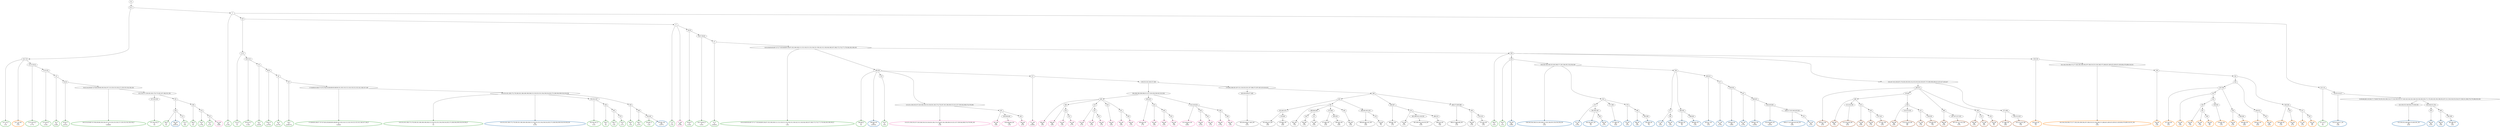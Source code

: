 digraph T {
	{
		rank=same
		302 [penwidth=3,colorscheme=set19,color=3,label="3;4;7;10_P\nP\n2.5%"]
		300 [penwidth=3,colorscheme=set19,color=3,label="13;15;18;19_P\nP\n0.77%"]
		298 [penwidth=3,colorscheme=set19,color=3,label="22;25;26_P\nP\n0.19%"]
		296 [penwidth=3,colorscheme=set19,color=3,label="35_P\nP\n0.49%"]
		294 [penwidth=3,colorscheme=set19,color=3,label="42;45_P\nP\n0.015%"]
		292 [penwidth=3,colorscheme=set19,color=3,label="50;52;54;59;68;74;79;85;90;96;100;104;107;113;120;123;126;127;129;133;134;136;138_P\nP\n0.0068%"]
		289 [penwidth=3,colorscheme=set19,color=3,label="197;202;203_P\nP\n5%"]
		286 [penwidth=3,colorscheme=set19,color=3,label="204_P\nP\n3%"]
		284 [penwidth=3,colorscheme=set19,color=3,label="215_P\nP\n10%"]
		282 [penwidth=3,colorscheme=set19,color=3,label="206_P\nP\n4%"]
		280 [penwidth=3,colorscheme=set19,color=3,label="214_P\nP\n0.79%"]
		278 [penwidth=3,colorscheme=set19,color=3,label="222_P\nP\n6.1%"]
		276 [penwidth=3,colorscheme=set19,color=3,label="5_P\nP\n0.19%"]
		273 [penwidth=3,colorscheme=set19,color=3,label="12;21_P\nP\n1%"]
		271 [penwidth=3,colorscheme=set19,color=3,label="29;31;32_P\nP\n0.18%"]
		269 [penwidth=3,colorscheme=set19,color=3,label="34_P\nP\n0.033%"]
		267 [penwidth=3,colorscheme=set19,color=3,label="40;41_P\nP\n0.076%"]
		265 [penwidth=3,colorscheme=set19,color=3,label="44_P\nP\n0.073%"]
		263 [penwidth=3,colorscheme=set19,color=3,label="49_P\nP\n0.00057%"]
		261 [penwidth=3,colorscheme=set19,color=3,label="57;58;60;61;66;67;70;76;78;81;83;86;89;95;98;99;101;103;110;112;116;119;122;132;141;146;147;149_P\nP\n0.004%"]
		259 [penwidth=3,colorscheme=set19,color=3,label="153;155;161;169;175;178;180;181;186;189;199;208;212;219;225;231;234;239;254;262;275;280;304;309;318;319;328_P\nP\n1%"]
		257 [penwidth=3,colorscheme=set19,color=3,label="335;341;347_P\nP\n6.5%"]
		255 [penwidth=3,colorscheme=set19,color=3,label="350_P\nP\n5%"]
		253 [penwidth=3,colorscheme=set19,color=3,label="362_P\nP\n2.4%"]
		251 [penwidth=3,colorscheme=set19,color=3,label="376_P\nP\n6.1%"]
		249 [penwidth=3,colorscheme=set19,color=3,label="340_P\nP\n1.4%"]
		247 [penwidth=3,colorscheme=set19,color=3,label="346_P\nP\n0.37%"]
		245 [penwidth=3,colorscheme=set19,color=3,label="354;361_P\nP\n5.4%"]
		243 [penwidth=3,colorscheme=set19,color=3,label="17_P\nP\n2.5%"]
		241 [penwidth=3,colorscheme=set19,color=3,label="28;30_P\nP\n0.54%"]
		239 [penwidth=3,colorscheme=set19,color=3,label="36;37;39;43_P\nP\n0.03%"]
		237 [penwidth=3,colorscheme=set19,color=3,label="47_P\nP\n0.0063%"]
		235 [penwidth=3,colorscheme=set19,color=3,label="53;55;56;63;65;69;73;75;77;82;84;88;91;94;97;102;106;109;111;115;118;121;125;128;131;139;142;151;158;164;166;167;168;172;174;177;179;184;185;190;193_P\nP\n2.9%"]
		233 [penwidth=3,colorscheme=set19,color=3,label="196;200_P\nP\n5%"]
		231 [penwidth=3,colorscheme=set19,color=3,label="210_P\nP\n5.8%"]
		229 [penwidth=3,colorscheme=set19,color=3,label="209_P\nP\n9.3%"]
		227 [penwidth=3,colorscheme=set19,color=3,label="226_P\nP\n5.5%"]
		225 [penwidth=3,colorscheme=set19,color=3,label="8;11;14_P\nP\n6%"]
		224 [penwidth=3,colorscheme=set19,color=2,label="204_M1\nM1\n0.0012%"]
		223 [penwidth=3,colorscheme=set19,color=2,label="153;155;161;169;175;178;180;181;186;189;199;208;212;219;225;231;234;239;254;262;275;280;304;309;318;319;328_M1\nM1\n0.22%"]
		222 [penwidth=3,colorscheme=set19,color=2,label="354;361_M1\nM1\n0.037%"]
		221 [penwidth=3,colorscheme=set19,color=2,label="196;200_M1\nM1\n0.0024%"]
		220 [penwidth=3,colorscheme=set19,color=2,label="226_M1\nM1\n0.96%"]
		218 [penwidth=3,colorscheme=set19,color=2,label="236;240;244;248;255;263;268;271;281;284;301;324;334;336_M1\nM1\n4.4%"]
		215 [penwidth=3,colorscheme=set19,color=2,label="357_M1\nM1\n0.25%"]
		213 [penwidth=3,colorscheme=set19,color=2,label="365;381;387_M1\nM1\n2%"]
		211 [penwidth=3,colorscheme=set19,color=2,label="394_M1\nM1\n6.7%"]
		209 [penwidth=3,colorscheme=set19,color=2,label="371;380_M1\nM1\n9.4%"]
		207 [penwidth=3,colorscheme=set19,color=2,label="379_M1\nM1\n3.5%"]
		205 [penwidth=3,colorscheme=set19,color=2,label="386_M1\nM1\n2.8%"]
		203 [penwidth=3,colorscheme=set19,color=2,label="393;399_M1\nM1\n7%"]
		200 [penwidth=3,colorscheme=set19,color=2,label="377_M1\nM1\n4.4%"]
		198 [penwidth=3,colorscheme=set19,color=2,label="385_M1\nM1\n5.4%"]
		196 [penwidth=3,colorscheme=set19,color=2,label="384;392_M1\nM1\n3%"]
		194 [penwidth=3,colorscheme=set19,color=2,label="398;404_M1\nM1\n5.3%"]
		192 [penwidth=3,colorscheme=set19,color=2,label="403;411_M1\nM1\n3.5%"]
		190 [penwidth=3,colorscheme=set19,color=2,label="417_M1\nM1\n0.13%"]
		188 [penwidth=3,colorscheme=set19,color=2,label="428;434_M1\nM1\n0.99%"]
		186 [penwidth=3,colorscheme=set19,color=2,label="447_M1\nM1\n0.15%"]
		184 [penwidth=3,colorscheme=set19,color=2,label="449;452_M1\nM1\n0.029%"]
		182 [penwidth=3,colorscheme=set19,color=2,label="454;459;465_M1\nM1\n0.025%"]
		180 [penwidth=3,colorscheme=set19,color=2,label="509;517;532;540;543;544_M1\nM1\n6.9%"]
		178 [penwidth=3,colorscheme=set19,color=2,label="551_M1\nM1\n6.1%"]
		176 [penwidth=3,colorscheme=set19,color=2,label="16;20;23;24;27_M1\nM1\n1.8%"]
		173 [penwidth=3,colorscheme=set19,color=2,label="322;330;332;349;364;370;383;391_M1\nM1\n8.5%"]
		170 [penwidth=3,colorscheme=set19,color=2,label="363_M1\nM1\n8.2%"]
		168 [penwidth=3,colorscheme=set19,color=2,label="369_M1\nM1\n2.8%"]
		166 [penwidth=3,colorscheme=set19,color=2,label="382;390_M1\nM1\n5.4%"]
		165 [penwidth=3,colorscheme=set19,color=8,label="222_M2\nM2\n0.48%"]
		164 [penwidth=3,colorscheme=set19,color=8,label="17_M2\nM2\n0.19%"]
		162 [penwidth=3,colorscheme=set19,color=8,label="213;221;230;233;237;243;246;250;253;258;261;265;274;278;287;291;296;300;313;321;327;339;344;368;374;378;395_M2\nM2\n1.2%"]
		160 [penwidth=3,colorscheme=set19,color=8,label="407_M2\nM2\n3.9%"]
		158 [penwidth=3,colorscheme=set19,color=8,label="426;438;444_M2\nM2\n5.2%"]
		156 [penwidth=3,colorscheme=set19,color=8,label="443_M2\nM2\n8.5%"]
		154 [penwidth=3,colorscheme=set19,color=8,label="217_M2\nM2\n0.026%"]
		150 [penwidth=3,colorscheme=set19,color=8,label="400_M2\nM2\n2.6%"]
		148 [penwidth=3,colorscheme=set19,color=8,label="406_M2\nM2\n6.8%"]
		146 [penwidth=3,colorscheme=set19,color=8,label="414_M2\nM2\n2.4%"]
		144 [penwidth=3,colorscheme=set19,color=8,label="421_M2\nM2\n8.7%"]
		142 [penwidth=3,colorscheme=set19,color=8,label="413_M2\nM2\n6.1%"]
		140 [penwidth=3,colorscheme=set19,color=8,label="437_M2\nM2\n0.5%"]
		138 [penwidth=3,colorscheme=set19,color=8,label="442_M2\nM2\n5.2%"]
		136 [penwidth=3,colorscheme=set19,color=8,label="420_M2\nM2\n6.4%"]
		134 [penwidth=3,colorscheme=set19,color=8,label="431_M2\nM2\n3.9%"]
		132 [penwidth=3,colorscheme=set19,color=8,label="436_M2\nM2\n5.1%"]
		130 [penwidth=3,colorscheme=set19,color=8,label="405;419_M2\nM2\n3.7%"]
		128 [penwidth=3,colorscheme=set19,color=8,label="425_M2\nM2\n2.8%"]
		126 [penwidth=3,colorscheme=set19,color=8,label="430_M2\nM2\n6.5%"]
		124 [penwidth=3,colorscheme=set19,color=8,label="435_M2\nM2\n7.6%"]
		122 [penwidth=3,colorscheme=set19,color=8,label="412;418;424_M2\nM2\n0.85%"]
		120 [penwidth=3,colorscheme=set19,color=8,label="429_M2\nM2\n0.12%"]
		118 [penwidth=3,colorscheme=set19,color=8,label="441_M2\nM2\n5.1%"]
		116 [penwidth=3,colorscheme=set19,color=8,label="440_M2\nM2\n0.75%"]
		114 [penwidth=3,colorscheme=set19,color=8,label="446_M2\nM2\n5.3%"]
		111 [penwidth=3,colorscheme=set19,color=9,label="445;450;456;477;485_M3\nM3\n8.1%"]
		107 [penwidth=3,colorscheme=set19,color=9,label="455;462;470_M3\nM3\n2.9%"]
		105 [penwidth=3,colorscheme=set19,color=9,label="476;495_M3\nM3\n9.6%"]
		103 [penwidth=3,colorscheme=set19,color=9,label="461_M3\nM3\n7.3%"]
		100 [penwidth=3,colorscheme=set19,color=9,label="504_M3\nM3\n5.3%"]
		98 [penwidth=3,colorscheme=set19,color=9,label="511_M3\nM3\n9.3%"]
		96 [penwidth=3,colorscheme=set19,color=9,label="475;483_M3\nM3\n4.3%"]
		94 [penwidth=3,colorscheme=set19,color=9,label="493;503_M3\nM3\n6.9%"]
		92 [penwidth=3,colorscheme=set19,color=9,label="492_M3\nM3\n5.4%"]
		90 [penwidth=3,colorscheme=set19,color=9,label="468;482;491;502_M3\nM3\n2.6%"]
		88 [penwidth=3,colorscheme=set19,color=9,label="519_M3\nM3\n7%"]
		86 [penwidth=3,colorscheme=set19,color=9,label="460;467_M3\nM3\n2.1%"]
		84 [penwidth=3,colorscheme=set19,color=9,label="474_M3\nM3\n4.1%"]
		82 [penwidth=3,colorscheme=set19,color=9,label="481;490;501;518;526_M3\nM3\n6.3%"]
		80 [penwidth=3,colorscheme=set19,color=9,label="489;510_M3\nM3\n7.9%"]
		78 [penwidth=3,colorscheme=set19,color=9,label="466;473;480;488_M3\nM3\n2.2%"]
		76 [penwidth=3,colorscheme=set19,color=9,label="500_M3\nM3\n3.5%"]
		74 [penwidth=3,colorscheme=set19,color=9,label="525;533_M3\nM3\n5.3%"]
		71 [penwidth=3,colorscheme=set19,color=7,label="463;472_M4\nM4\n6.2%"]
		68 [penwidth=3,colorscheme=set19,color=7,label="498_M4\nM4\n7.2%"]
		66 [penwidth=3,colorscheme=set19,color=7,label="515;524;538_M4\nM4\n8.5%"]
		64 [penwidth=3,colorscheme=set19,color=7,label="523_M4\nM4\n0.9%"]
		62 [penwidth=3,colorscheme=set19,color=7,label="530_M4\nM4\n1.1%"]
		60 [penwidth=3,colorscheme=set19,color=7,label="537;541_M4\nM4\n6.3%"]
		58 [penwidth=3,colorscheme=set19,color=7,label="508_M4\nM4\n4.6%"]
		56 [penwidth=3,colorscheme=set19,color=7,label="514;522;529_M4\nM4\n8%"]
		54 [penwidth=3,colorscheme=set19,color=7,label="521_M4\nM4\n1.2%"]
		52 [penwidth=3,colorscheme=set19,color=7,label="528;536_M4\nM4\n7.3%"]
		50 [penwidth=3,colorscheme=set19,color=7,label="486_M4\nM4\n4.4%"]
		48 [penwidth=3,colorscheme=set19,color=7,label="497;507;527;535_M4\nM4\n9.7%"]
		46 [penwidth=3,colorscheme=set19,color=7,label="506_M4\nM4\n3.5%"]
		44 [penwidth=3,colorscheme=set19,color=7,label="513_M4\nM4\n15%"]
		42 [penwidth=3,colorscheme=set19,color=7,label="534_M4\nM4\n5%"]
		40 [penwidth=3,colorscheme=set19,color=7,label="471;496_M4\nM4\n3.9%"]
		38 [penwidth=3,colorscheme=set19,color=7,label="505;512;520_M4\nM4\n7.3%"]
		37 [penwidth=3,colorscheme=set19,color=5,label="3;4;7;10_M5\nM5\n3.1%"]
		35 [penwidth=3,colorscheme=set19,color=5,label="220;228_M5\nM5\n1%"]
		33 [penwidth=3,colorscheme=set19,color=5,label="241;245;256;269;272;277;282;285;289;294;297;306;310;315;345;360;375;388;401;409;432;439;451;458;464;479;499;516;531_M5\nM5\n3.5%"]
		31 [penwidth=3,colorscheme=set19,color=5,label="539_M5\nM5\n1.4%"]
		27 [penwidth=3,colorscheme=set19,color=5,label="547;550_M5\nM5\n21%"]
		25 [penwidth=3,colorscheme=set19,color=5,label="553_M5\nM5\n2.9%"]
		22 [penwidth=3,colorscheme=set19,color=5,label="556_M5\nM5\n7.3%"]
		20 [penwidth=3,colorscheme=set19,color=5,label="561_M5\nM5\n7.2%"]
		18 [penwidth=3,colorscheme=set19,color=5,label="566_M5\nM5\n6%"]
		16 [penwidth=3,colorscheme=set19,color=5,label="559;565_M5\nM5\n5.2%"]
		14 [penwidth=3,colorscheme=set19,color=5,label="558_M5\nM5\n4.3%"]
		12 [penwidth=3,colorscheme=set19,color=5,label="560;564_M5\nM5\n6.8%"]
		10 [penwidth=3,colorscheme=set19,color=5,label="549;552_M5\nM5\n6.6%"]
		8 [penwidth=3,colorscheme=set19,color=5,label="563_M5\nM5\n6.6%"]
		6 [penwidth=3,colorscheme=set19,color=5,label="546;548_M5\nM5\n2.5%"]
		4 [penwidth=3,colorscheme=set19,color=5,label="554_M5\nM5\n6.1%"]
		2 [penwidth=3,colorscheme=set19,color=5,label="557_M5\nM5\n2.2%"]
		0 [penwidth=3,colorscheme=set19,color=5,label="562_M5\nM5\n6%"]
	}
	305 [label="GL"]
	304 [label="0;1;2"]
	303 [label="3;4;7;10"]
	301 [label="13;15;18;19"]
	299 [label="22;25;26"]
	297 [label="35"]
	295 [label="42;45"]
	293 [label="50;52;54;59;68;74;79;85;90;96;100;104;107;113;120;123;126;127;129;133;134;136;138"]
	291 [label="152;154;157;159;162;165;170;173;182;187;188;191;194"]
	290 [label="197;202;203"]
	288 [label="201"]
	287 [label="204"]
	285 [label="215"]
	283 [label="206"]
	281 [label="214"]
	279 [label="222"]
	277 [label="5"]
	275 [label="6;9"]
	274 [label="12;21"]
	272 [label="29;31;32"]
	270 [label="34"]
	268 [label="40;41"]
	266 [label="44"]
	264 [label="49"]
	262 [label="57;58;60;61;66;67;70;76;78;81;83;86;89;95;98;99;101;103;110;112;116;119;122;132;141;146;147;149"]
	260 [label="153;155;161;169;175;178;180;181;186;189;199;208;212;219;225;231;234;239;254;262;275;280;304;309;318;319;328"]
	258 [label="335;341;347"]
	256 [label="350"]
	254 [label="362"]
	252 [label="376"]
	250 [label="340"]
	248 [label="346"]
	246 [label="354;361"]
	244 [label="17"]
	242 [label="28;30"]
	240 [label="36;37;39;43"]
	238 [label="47"]
	236 [label="53;55;56;63;65;69;73;75;77;82;84;88;91;94;97;102;106;109;111;115;118;121;125;128;131;139;142;151;158;164;166;167;168;172;174;177;179;184;185;190;193"]
	234 [label="196;200"]
	232 [label="210"]
	230 [label="209"]
	228 [label="226"]
	226 [label="8;11;14"]
	219 [label="236;240;244;248;255;263;268;271;281;284;301;324;334;336"]
	217 [label="352"]
	216 [label="357"]
	214 [label="365;381;387"]
	212 [label="394"]
	210 [label="371;380"]
	208 [label="379"]
	206 [label="386"]
	204 [label="393;399"]
	202 [label="356"]
	201 [label="377"]
	199 [label="385"]
	197 [label="384;392"]
	195 [label="398;404"]
	193 [label="403;411"]
	191 [label="417"]
	189 [label="428;434"]
	187 [label="447"]
	185 [label="449;452"]
	183 [label="454;459;465"]
	181 [label="509;517;532;540;543;544"]
	179 [label="551"]
	177 [label="16;20;23;24;27"]
	175 [label="33;38;46;48;51;62;64;71;72;80;87;92;93;105;108;114;117;124;130;135;137;140;143;144;145;148;150;156;160;163;171;176;183;192;195;198;205;207;211;216;218;223;224;227;238;251;266;270;279;288;292;303"]
	174 [label="322;330;332;349;364;370;383;391"]
	172 [label="329;348;351;355"]
	171 [label="363"]
	169 [label="369"]
	167 [label="382;390"]
	163 [label="213;221;230;233;237;243;246;250;253;258;261;265;274;278;287;291;296;300;313;321;327;339;344;368;374;378;395"]
	161 [label="407"]
	159 [label="426;438;444"]
	157 [label="443"]
	155 [label="217"]
	153 [label="229;232;242;249;257;260"]
	152 [label="264;286;290;299;308;312;317;320;326;338;342;353;358"]
	151 [label="400"]
	149 [label="406"]
	147 [label="414"]
	145 [label="421"]
	143 [label="413"]
	141 [label="437"]
	139 [label="442"]
	137 [label="420"]
	135 [label="431"]
	133 [label="436"]
	131 [label="405;419"]
	129 [label="425"]
	127 [label="430"]
	125 [label="435"]
	123 [label="412;418;424"]
	121 [label="429"]
	119 [label="441"]
	117 [label="440"]
	115 [label="446"]
	113 [label="273;295;298;302;307;311;316;325;331;337;366;372;397;402;410;416;423"]
	112 [label="445;450;456;477;485"]
	110 [label="448"]
	109 [label="453"]
	108 [label="455;462;470"]
	106 [label="476;495"]
	104 [label="461"]
	102 [label="469;484;494"]
	101 [label="504"]
	99 [label="511"]
	97 [label="475;483"]
	95 [label="493;503"]
	93 [label="492"]
	91 [label="468;482;491;502"]
	89 [label="519"]
	87 [label="460;467"]
	85 [label="474"]
	83 [label="481;490;501;518;526"]
	81 [label="489;510"]
	79 [label="466;473;480;488"]
	77 [label="500"]
	75 [label="525;533"]
	73 [label="235;247;252;259;267;276;283;293;305;314;323;333;343;359;367;373;389;396;408;415;422;427;433;457"]
	72 [label="463;472"]
	70 [label="478;487"]
	69 [label="498"]
	67 [label="515;524;538"]
	65 [label="523"]
	63 [label="530"]
	61 [label="537;541"]
	59 [label="508"]
	57 [label="514;522;529"]
	55 [label="521"]
	53 [label="528;536"]
	51 [label="486"]
	49 [label="497;507;527;535"]
	47 [label="506"]
	45 [label="513"]
	43 [label="534"]
	41 [label="471;496"]
	39 [label="505;512;520"]
	36 [label="220;228"]
	34 [label="241;245;256;269;272;277;282;285;289;294;297;306;310;315;345;360;375;388;401;409;432;439;451;458;464;479;499;516;531"]
	32 [label="539"]
	30 [label="542"]
	29 [label="545"]
	28 [label="547;550"]
	26 [label="553"]
	24 [label="555"]
	23 [label="556"]
	21 [label="561"]
	19 [label="566"]
	17 [label="559;565"]
	15 [label="558"]
	13 [label="560;564"]
	11 [label="549;552"]
	9 [label="563"]
	7 [label="546;548"]
	5 [label="554"]
	3 [label="557"]
	1 [label="562"]
	305 -> 304
	304 -> 303
	304 -> 277
	303 -> 302
	303 -> 301
	303 -> 37
	301 -> 300
	301 -> 299
	299 -> 298
	299 -> 297
	297 -> 296
	297 -> 295
	295 -> 294
	295 -> 293
	293 -> 292
	293 -> 291
	291 -> 290
	291 -> 288
	290 -> 289
	288 -> 287
	288 -> 283
	287 -> 286
	287 -> 285
	287 -> 224
	285 -> 284
	283 -> 282
	283 -> 281
	281 -> 280
	281 -> 279
	279 -> 278
	279 -> 165
	277 -> 276
	277 -> 275
	277 -> 226
	275 -> 274
	275 -> 244
	274 -> 273
	274 -> 272
	272 -> 271
	272 -> 270
	270 -> 269
	270 -> 268
	268 -> 267
	268 -> 266
	266 -> 265
	266 -> 264
	264 -> 263
	264 -> 262
	262 -> 261
	262 -> 260
	260 -> 259
	260 -> 258
	260 -> 250
	260 -> 223
	258 -> 257
	258 -> 256
	256 -> 255
	256 -> 254
	254 -> 253
	254 -> 252
	252 -> 251
	250 -> 249
	250 -> 248
	248 -> 247
	248 -> 246
	246 -> 245
	246 -> 222
	244 -> 243
	244 -> 242
	244 -> 164
	242 -> 241
	242 -> 240
	240 -> 239
	240 -> 238
	238 -> 237
	238 -> 236
	236 -> 235
	236 -> 234
	236 -> 230
	234 -> 233
	234 -> 232
	234 -> 221
	234 -> 163
	234 -> 155
	232 -> 231
	230 -> 229
	230 -> 228
	230 -> 73
	230 -> 36
	228 -> 227
	228 -> 220
	228 -> 219
	226 -> 225
	226 -> 177
	219 -> 218
	219 -> 217
	219 -> 202
	217 -> 216
	217 -> 210
	217 -> 208
	216 -> 215
	216 -> 214
	214 -> 213
	214 -> 212
	212 -> 211
	210 -> 209
	208 -> 207
	208 -> 206
	206 -> 205
	206 -> 204
	204 -> 203
	202 -> 201
	202 -> 197
	202 -> 193
	201 -> 200
	201 -> 199
	199 -> 198
	197 -> 196
	197 -> 195
	195 -> 194
	193 -> 192
	193 -> 191
	191 -> 190
	191 -> 189
	189 -> 188
	189 -> 187
	187 -> 186
	187 -> 185
	185 -> 184
	185 -> 183
	183 -> 182
	183 -> 181
	181 -> 180
	181 -> 179
	179 -> 178
	177 -> 176
	177 -> 175
	175 -> 174
	175 -> 172
	174 -> 173
	172 -> 171
	172 -> 169
	171 -> 170
	169 -> 168
	169 -> 167
	167 -> 166
	163 -> 162
	163 -> 161
	161 -> 160
	161 -> 159
	161 -> 157
	159 -> 158
	157 -> 156
	155 -> 154
	155 -> 153
	153 -> 152
	153 -> 113
	152 -> 151
	152 -> 131
	152 -> 123
	151 -> 150
	151 -> 149
	151 -> 143
	151 -> 137
	151 -> 135
	149 -> 148
	149 -> 147
	147 -> 146
	147 -> 145
	145 -> 144
	143 -> 142
	143 -> 141
	141 -> 140
	141 -> 139
	139 -> 138
	137 -> 136
	135 -> 134
	135 -> 133
	133 -> 132
	131 -> 130
	131 -> 129
	129 -> 128
	129 -> 127
	127 -> 126
	127 -> 125
	125 -> 124
	123 -> 122
	123 -> 121
	123 -> 117
	121 -> 120
	121 -> 119
	119 -> 118
	117 -> 116
	117 -> 115
	115 -> 114
	113 -> 112
	113 -> 110
	112 -> 111
	110 -> 109
	110 -> 87
	110 -> 79
	109 -> 108
	109 -> 104
	109 -> 91
	108 -> 107
	108 -> 106
	106 -> 105
	104 -> 103
	104 -> 102
	104 -> 97
	104 -> 93
	102 -> 101
	102 -> 99
	101 -> 100
	99 -> 98
	97 -> 96
	97 -> 95
	95 -> 94
	93 -> 92
	91 -> 90
	91 -> 89
	89 -> 88
	87 -> 86
	87 -> 85
	85 -> 84
	85 -> 83
	85 -> 81
	83 -> 82
	81 -> 80
	79 -> 78
	79 -> 77
	77 -> 76
	77 -> 75
	75 -> 74
	73 -> 72
	73 -> 41
	72 -> 71
	72 -> 70
	72 -> 51
	72 -> 47
	70 -> 69
	70 -> 59
	69 -> 68
	69 -> 67
	69 -> 65
	67 -> 66
	65 -> 64
	65 -> 63
	63 -> 62
	63 -> 61
	61 -> 60
	59 -> 58
	59 -> 57
	59 -> 55
	57 -> 56
	55 -> 54
	55 -> 53
	53 -> 52
	51 -> 50
	51 -> 49
	49 -> 48
	47 -> 46
	47 -> 45
	47 -> 43
	45 -> 44
	43 -> 42
	41 -> 40
	41 -> 39
	39 -> 38
	36 -> 35
	36 -> 34
	34 -> 33
	34 -> 32
	32 -> 31
	32 -> 30
	30 -> 29
	30 -> 7
	29 -> 28
	29 -> 11
	28 -> 27
	28 -> 26
	28 -> 15
	26 -> 25
	26 -> 24
	24 -> 23
	24 -> 17
	23 -> 22
	23 -> 21
	21 -> 20
	21 -> 19
	19 -> 18
	17 -> 16
	15 -> 14
	15 -> 13
	13 -> 12
	11 -> 10
	11 -> 9
	9 -> 8
	7 -> 6
	7 -> 5
	7 -> 3
	5 -> 4
	3 -> 2
	3 -> 1
	1 -> 0
}
